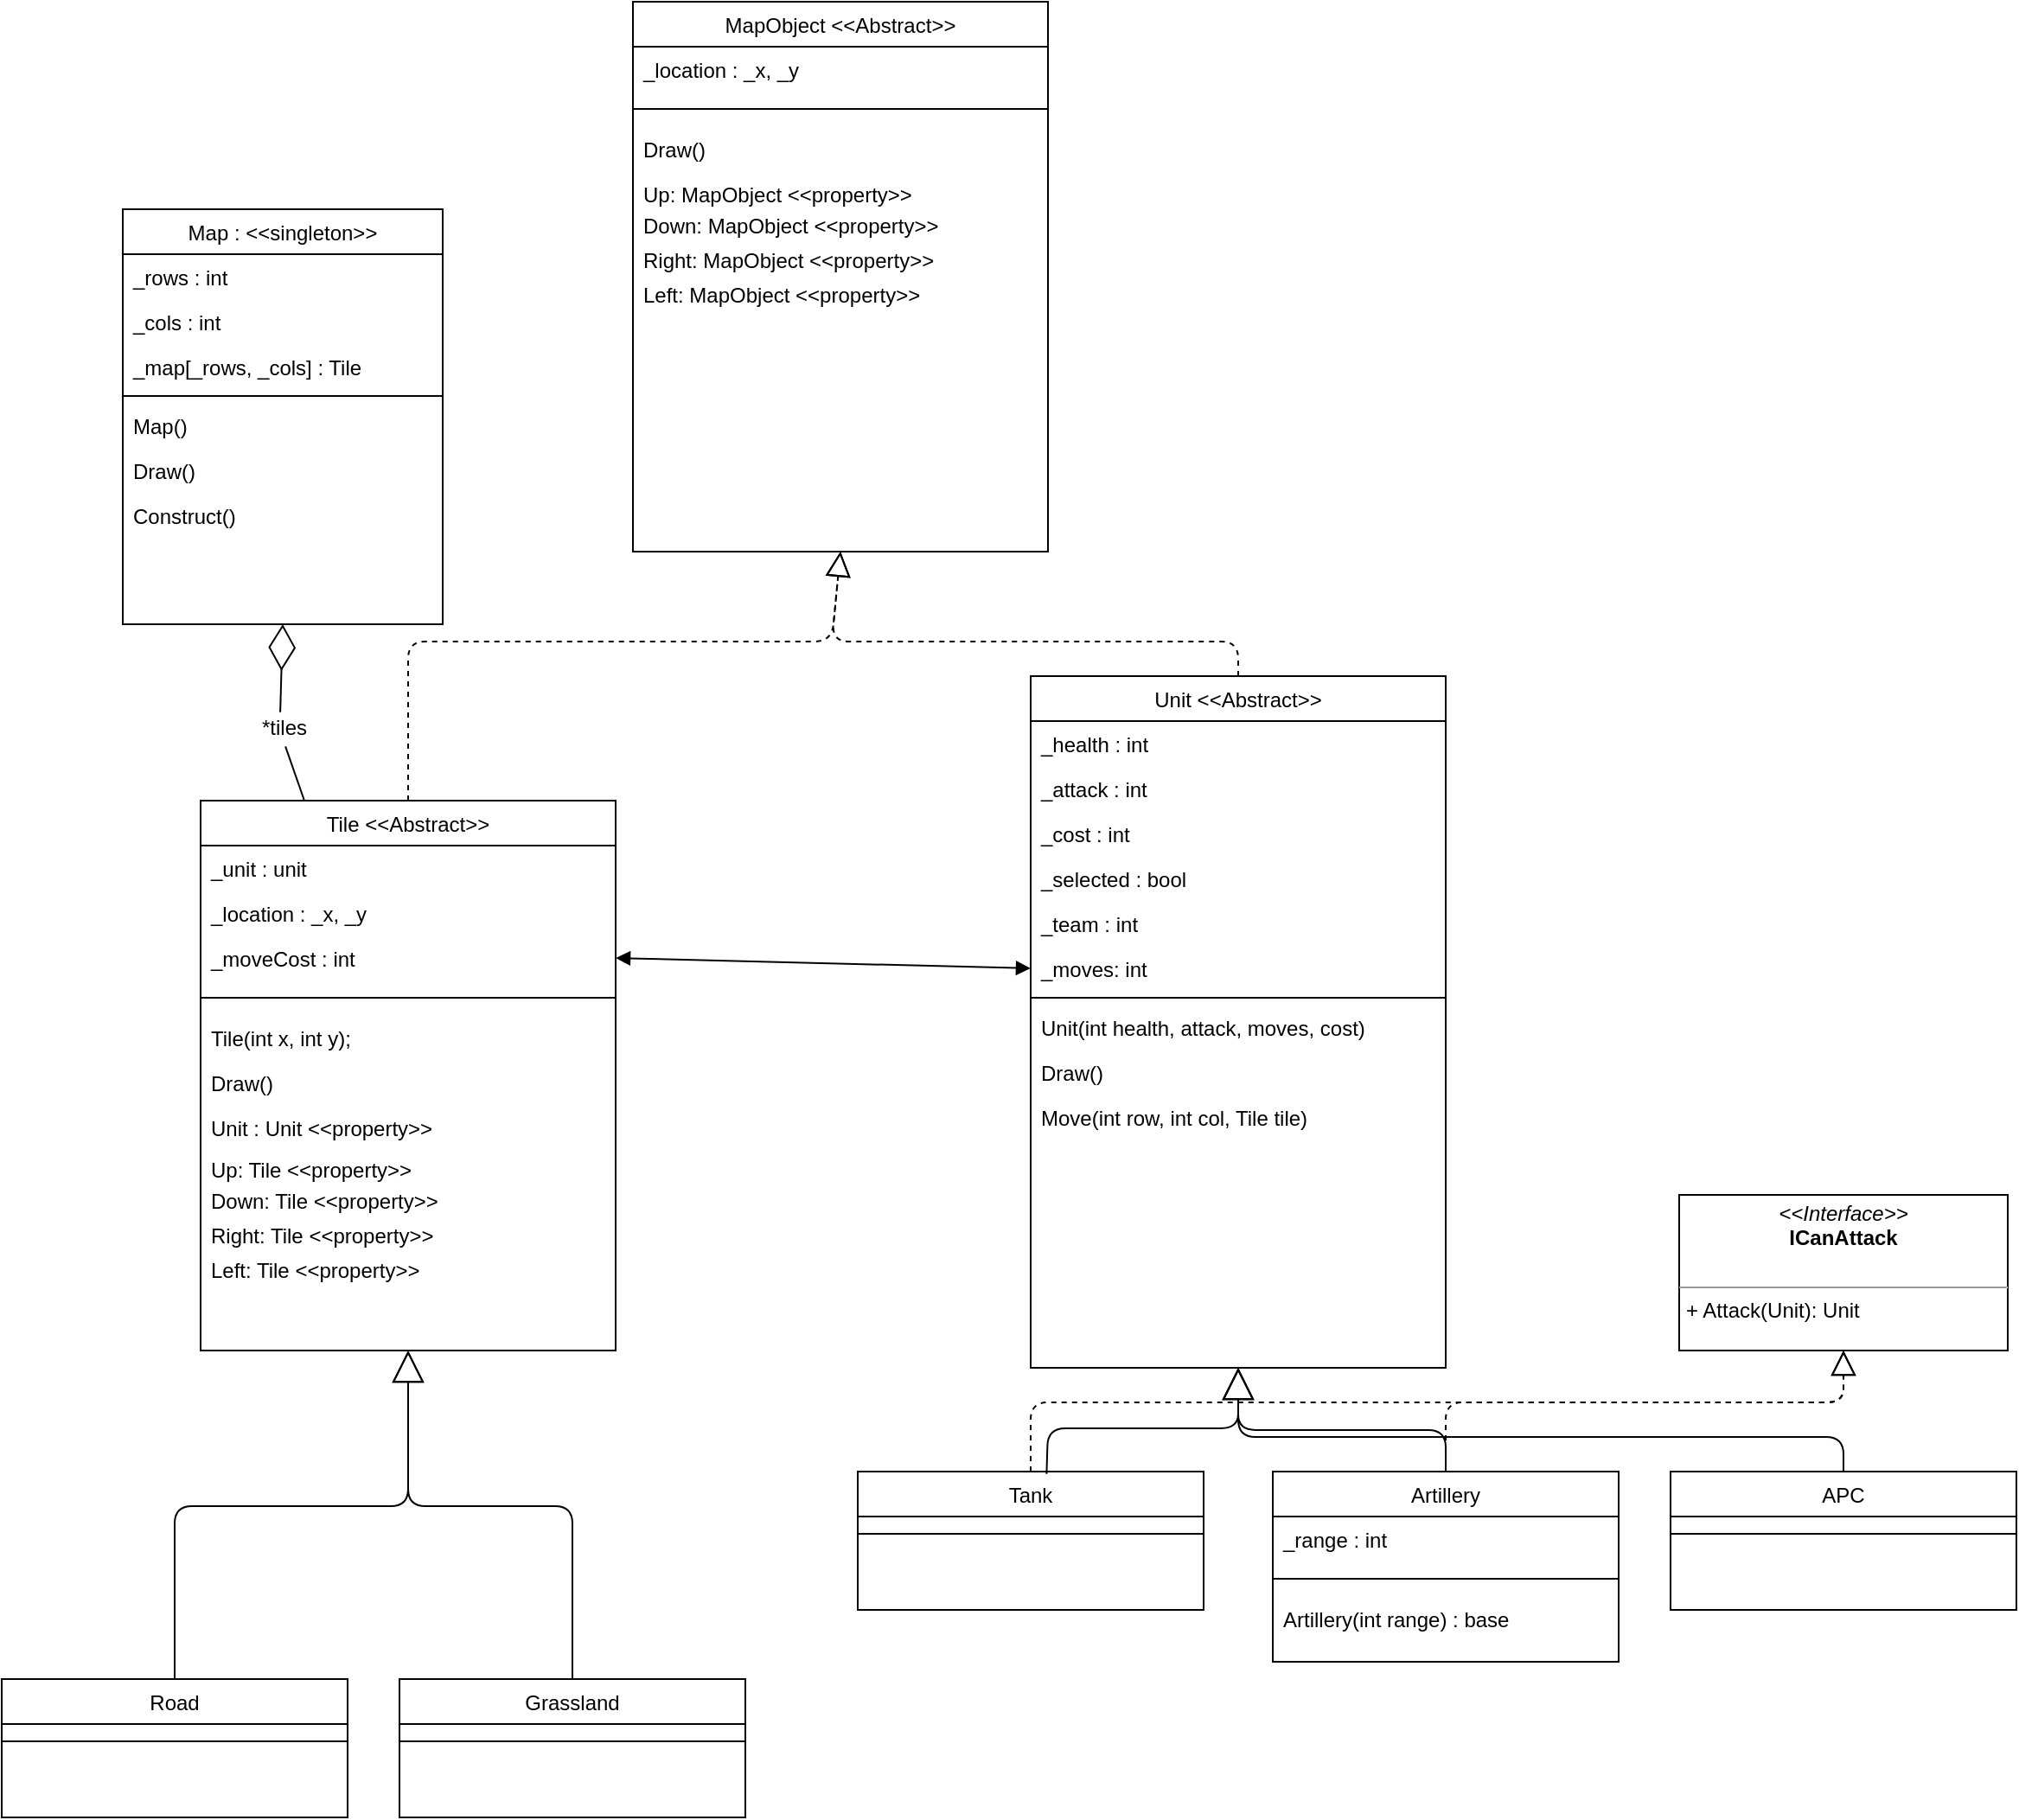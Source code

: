 <mxfile version="14.6.13" type="device"><diagram id="C5RBs43oDa-KdzZeNtuy" name="Page-1"><mxGraphModel dx="1089" dy="2133" grid="1" gridSize="10" guides="1" tooltips="1" connect="1" arrows="1" fold="1" page="1" pageScale="1" pageWidth="827" pageHeight="1169" math="0" shadow="0"><root><mxCell id="WIyWlLk6GJQsqaUBKTNV-0"/><mxCell id="WIyWlLk6GJQsqaUBKTNV-1" parent="WIyWlLk6GJQsqaUBKTNV-0"/><mxCell id="zkfFHV4jXpPFQw0GAbJ--0" value="Map : &lt;&lt;singleton&gt;&gt;" style="swimlane;fontStyle=0;align=center;verticalAlign=top;childLayout=stackLayout;horizontal=1;startSize=26;horizontalStack=0;resizeParent=1;resizeLast=0;collapsible=1;marginBottom=0;rounded=0;shadow=0;strokeWidth=1;" parent="WIyWlLk6GJQsqaUBKTNV-1" vertex="1"><mxGeometry x="75" y="-10" width="185" height="240" as="geometry"><mxRectangle x="230" y="140" width="160" height="26" as="alternateBounds"/></mxGeometry></mxCell><mxCell id="zkfFHV4jXpPFQw0GAbJ--1" value="_rows : int" style="text;align=left;verticalAlign=top;spacingLeft=4;spacingRight=4;overflow=hidden;rotatable=0;points=[[0,0.5],[1,0.5]];portConstraint=eastwest;" parent="zkfFHV4jXpPFQw0GAbJ--0" vertex="1"><mxGeometry y="26" width="185" height="26" as="geometry"/></mxCell><mxCell id="zkfFHV4jXpPFQw0GAbJ--2" value="_cols : int" style="text;align=left;verticalAlign=top;spacingLeft=4;spacingRight=4;overflow=hidden;rotatable=0;points=[[0,0.5],[1,0.5]];portConstraint=eastwest;rounded=0;shadow=0;html=0;" parent="zkfFHV4jXpPFQw0GAbJ--0" vertex="1"><mxGeometry y="52" width="185" height="26" as="geometry"/></mxCell><mxCell id="zkfFHV4jXpPFQw0GAbJ--3" value="_map[_rows, _cols] : Tile" style="text;align=left;verticalAlign=top;spacingLeft=4;spacingRight=4;overflow=hidden;rotatable=0;points=[[0,0.5],[1,0.5]];portConstraint=eastwest;rounded=0;shadow=0;html=0;" parent="zkfFHV4jXpPFQw0GAbJ--0" vertex="1"><mxGeometry y="78" width="185" height="26" as="geometry"/></mxCell><mxCell id="zkfFHV4jXpPFQw0GAbJ--4" value="" style="line;html=1;strokeWidth=1;align=left;verticalAlign=middle;spacingTop=-1;spacingLeft=3;spacingRight=3;rotatable=0;labelPosition=right;points=[];portConstraint=eastwest;" parent="zkfFHV4jXpPFQw0GAbJ--0" vertex="1"><mxGeometry y="104" width="185" height="8" as="geometry"/></mxCell><mxCell id="pNdQOkuApoeDM2l8Vdz6-3" value="Map() " style="text;align=left;verticalAlign=top;spacingLeft=4;spacingRight=4;overflow=hidden;rotatable=0;points=[[0,0.5],[1,0.5]];portConstraint=eastwest;" parent="zkfFHV4jXpPFQw0GAbJ--0" vertex="1"><mxGeometry y="112" width="185" height="26" as="geometry"/></mxCell><mxCell id="AxnGV6jgtAZ1arw-PqYF-32" value="Draw()" style="text;align=left;verticalAlign=top;spacingLeft=4;spacingRight=4;overflow=hidden;rotatable=0;points=[[0,0.5],[1,0.5]];portConstraint=eastwest;" parent="zkfFHV4jXpPFQw0GAbJ--0" vertex="1"><mxGeometry y="138" width="185" height="26" as="geometry"/></mxCell><mxCell id="HCo1Hv1QfY4u6xBJZDko-16" value="Construct()" style="text;align=left;verticalAlign=top;spacingLeft=4;spacingRight=4;overflow=hidden;rotatable=0;points=[[0,0.5],[1,0.5]];portConstraint=eastwest;" parent="zkfFHV4jXpPFQw0GAbJ--0" vertex="1"><mxGeometry y="164" width="185" height="26" as="geometry"/></mxCell><mxCell id="zkfFHV4jXpPFQw0GAbJ--6" value="Tile &lt;&lt;Abstract&gt;&gt;" style="swimlane;fontStyle=0;align=center;verticalAlign=top;childLayout=stackLayout;horizontal=1;startSize=26;horizontalStack=0;resizeParent=1;resizeLast=0;collapsible=1;marginBottom=0;rounded=0;shadow=0;strokeWidth=1;" parent="WIyWlLk6GJQsqaUBKTNV-1" vertex="1"><mxGeometry x="120" y="332" width="240" height="318" as="geometry"><mxRectangle x="130" y="380" width="160" height="26" as="alternateBounds"/></mxGeometry></mxCell><mxCell id="zkfFHV4jXpPFQw0GAbJ--7" value="_unit : unit" style="text;align=left;verticalAlign=top;spacingLeft=4;spacingRight=4;overflow=hidden;rotatable=0;points=[[0,0.5],[1,0.5]];portConstraint=eastwest;" parent="zkfFHV4jXpPFQw0GAbJ--6" vertex="1"><mxGeometry y="26" width="240" height="26" as="geometry"/></mxCell><mxCell id="zkfFHV4jXpPFQw0GAbJ--8" value="_location : _x, _y" style="text;align=left;verticalAlign=top;spacingLeft=4;spacingRight=4;overflow=hidden;rotatable=0;points=[[0,0.5],[1,0.5]];portConstraint=eastwest;rounded=0;shadow=0;html=0;" parent="zkfFHV4jXpPFQw0GAbJ--6" vertex="1"><mxGeometry y="52" width="240" height="26" as="geometry"/></mxCell><mxCell id="AxnGV6jgtAZ1arw-PqYF-1" value="_moveCost : int" style="text;align=left;verticalAlign=top;spacingLeft=4;spacingRight=4;overflow=hidden;rotatable=0;points=[[0,0.5],[1,0.5]];portConstraint=eastwest;rounded=0;shadow=0;html=0;" parent="zkfFHV4jXpPFQw0GAbJ--6" vertex="1"><mxGeometry y="78" width="240" height="26" as="geometry"/></mxCell><mxCell id="zkfFHV4jXpPFQw0GAbJ--9" value="" style="line;html=1;strokeWidth=1;align=left;verticalAlign=middle;spacingTop=-1;spacingLeft=3;spacingRight=3;rotatable=0;labelPosition=right;points=[];portConstraint=eastwest;" parent="zkfFHV4jXpPFQw0GAbJ--6" vertex="1"><mxGeometry y="104" width="240" height="20" as="geometry"/></mxCell><mxCell id="pNdQOkuApoeDM2l8Vdz6-4" value="Tile(int x, int y);" style="text;align=left;verticalAlign=top;spacingLeft=4;spacingRight=4;overflow=hidden;rotatable=0;points=[[0,0.5],[1,0.5]];portConstraint=eastwest;rounded=0;shadow=0;html=0;whiteSpace=wrap;" parent="zkfFHV4jXpPFQw0GAbJ--6" vertex="1"><mxGeometry y="124" width="240" height="26" as="geometry"/></mxCell><mxCell id="pNdQOkuApoeDM2l8Vdz6-6" value="Draw()" style="text;align=left;verticalAlign=top;spacingLeft=4;spacingRight=4;overflow=hidden;rotatable=0;points=[[0,0.5],[1,0.5]];portConstraint=eastwest;rounded=0;shadow=0;html=0;" parent="zkfFHV4jXpPFQw0GAbJ--6" vertex="1"><mxGeometry y="150" width="240" height="26" as="geometry"/></mxCell><mxCell id="HCo1Hv1QfY4u6xBJZDko-34" value="Unit : Unit &lt;&lt;property&gt;&gt;" style="text;align=left;verticalAlign=top;spacingLeft=4;spacingRight=4;overflow=hidden;rotatable=0;points=[[0,0.5],[1,0.5]];portConstraint=eastwest;rounded=0;shadow=0;html=0;" parent="zkfFHV4jXpPFQw0GAbJ--6" vertex="1"><mxGeometry y="176" width="240" height="24" as="geometry"/></mxCell><mxCell id="HCo1Hv1QfY4u6xBJZDko-43" value="Up: Tile &lt;&lt;property&gt;&gt;" style="text;align=left;verticalAlign=top;spacingLeft=4;spacingRight=4;overflow=hidden;rotatable=0;points=[[0,0.5],[1,0.5]];portConstraint=eastwest;rounded=0;shadow=0;html=0;" parent="zkfFHV4jXpPFQw0GAbJ--6" vertex="1"><mxGeometry y="200" width="240" height="18" as="geometry"/></mxCell><mxCell id="HCo1Hv1QfY4u6xBJZDko-44" value="Down: Tile &lt;&lt;property&gt;&gt;" style="text;align=left;verticalAlign=top;spacingLeft=4;spacingRight=4;overflow=hidden;rotatable=0;points=[[0,0.5],[1,0.5]];portConstraint=eastwest;rounded=0;shadow=0;html=0;" parent="zkfFHV4jXpPFQw0GAbJ--6" vertex="1"><mxGeometry y="218" width="240" height="20" as="geometry"/></mxCell><mxCell id="HCo1Hv1QfY4u6xBJZDko-46" value="Right: Tile &lt;&lt;property&gt;&gt;" style="text;align=left;verticalAlign=top;spacingLeft=4;spacingRight=4;overflow=hidden;rotatable=0;points=[[0,0.5],[1,0.5]];portConstraint=eastwest;rounded=0;shadow=0;html=0;" parent="zkfFHV4jXpPFQw0GAbJ--6" vertex="1"><mxGeometry y="238" width="240" height="20" as="geometry"/></mxCell><mxCell id="HCo1Hv1QfY4u6xBJZDko-45" value="Left: Tile &lt;&lt;property&gt;&gt;" style="text;align=left;verticalAlign=top;spacingLeft=4;spacingRight=4;overflow=hidden;rotatable=0;points=[[0,0.5],[1,0.5]];portConstraint=eastwest;rounded=0;shadow=0;html=0;" parent="zkfFHV4jXpPFQw0GAbJ--6" vertex="1"><mxGeometry y="258" width="240" height="20" as="geometry"/></mxCell><mxCell id="zkfFHV4jXpPFQw0GAbJ--13" value="Unit &lt;&lt;Abstract&gt;&gt;" style="swimlane;fontStyle=0;align=center;verticalAlign=top;childLayout=stackLayout;horizontal=1;startSize=26;horizontalStack=0;resizeParent=1;resizeLast=0;collapsible=1;marginBottom=0;rounded=0;shadow=0;strokeWidth=1;" parent="WIyWlLk6GJQsqaUBKTNV-1" vertex="1"><mxGeometry x="600" y="260" width="240" height="400" as="geometry"><mxRectangle x="340" y="380" width="170" height="26" as="alternateBounds"/></mxGeometry></mxCell><mxCell id="zkfFHV4jXpPFQw0GAbJ--14" value="_health : int&#10;" style="text;align=left;verticalAlign=top;spacingLeft=4;spacingRight=4;overflow=hidden;rotatable=0;points=[[0,0.5],[1,0.5]];portConstraint=eastwest;" parent="zkfFHV4jXpPFQw0GAbJ--13" vertex="1"><mxGeometry y="26" width="240" height="26" as="geometry"/></mxCell><mxCell id="pNdQOkuApoeDM2l8Vdz6-9" value="_attack : int" style="text;align=left;verticalAlign=top;spacingLeft=4;spacingRight=4;overflow=hidden;rotatable=0;points=[[0,0.5],[1,0.5]];portConstraint=eastwest;" parent="zkfFHV4jXpPFQw0GAbJ--13" vertex="1"><mxGeometry y="52" width="240" height="26" as="geometry"/></mxCell><mxCell id="pNdQOkuApoeDM2l8Vdz6-11" value="_cost : int" style="text;align=left;verticalAlign=top;spacingLeft=4;spacingRight=4;overflow=hidden;rotatable=0;points=[[0,0.5],[1,0.5]];portConstraint=eastwest;" parent="zkfFHV4jXpPFQw0GAbJ--13" vertex="1"><mxGeometry y="78" width="240" height="26" as="geometry"/></mxCell><mxCell id="pNdQOkuApoeDM2l8Vdz6-15" value="_selected : bool" style="text;align=left;verticalAlign=top;spacingLeft=4;spacingRight=4;overflow=hidden;rotatable=0;points=[[0,0.5],[1,0.5]];portConstraint=eastwest;" parent="zkfFHV4jXpPFQw0GAbJ--13" vertex="1"><mxGeometry y="104" width="240" height="26" as="geometry"/></mxCell><mxCell id="pNdQOkuApoeDM2l8Vdz6-18" value="_team : int" style="text;align=left;verticalAlign=top;spacingLeft=4;spacingRight=4;overflow=hidden;rotatable=0;points=[[0,0.5],[1,0.5]];portConstraint=eastwest;" parent="zkfFHV4jXpPFQw0GAbJ--13" vertex="1"><mxGeometry y="130" width="240" height="26" as="geometry"/></mxCell><mxCell id="pNdQOkuApoeDM2l8Vdz6-10" value="_moves: int" style="text;align=left;verticalAlign=top;spacingLeft=4;spacingRight=4;overflow=hidden;rotatable=0;points=[[0,0.5],[1,0.5]];portConstraint=eastwest;" parent="zkfFHV4jXpPFQw0GAbJ--13" vertex="1"><mxGeometry y="156" width="240" height="26" as="geometry"/></mxCell><mxCell id="zkfFHV4jXpPFQw0GAbJ--15" value="" style="line;html=1;strokeWidth=1;align=left;verticalAlign=middle;spacingTop=-1;spacingLeft=3;spacingRight=3;rotatable=0;labelPosition=right;points=[];portConstraint=eastwest;" parent="zkfFHV4jXpPFQw0GAbJ--13" vertex="1"><mxGeometry y="182" width="240" height="8" as="geometry"/></mxCell><mxCell id="pNdQOkuApoeDM2l8Vdz6-12" value="Unit(int health, attack, moves, cost)" style="text;align=left;verticalAlign=top;spacingLeft=4;spacingRight=4;overflow=hidden;rotatable=0;points=[[0,0.5],[1,0.5]];portConstraint=eastwest;" parent="zkfFHV4jXpPFQw0GAbJ--13" vertex="1"><mxGeometry y="190" width="240" height="26" as="geometry"/></mxCell><mxCell id="pNdQOkuApoeDM2l8Vdz6-13" value="Draw()" style="text;align=left;verticalAlign=top;spacingLeft=4;spacingRight=4;overflow=hidden;rotatable=0;points=[[0,0.5],[1,0.5]];portConstraint=eastwest;" parent="zkfFHV4jXpPFQw0GAbJ--13" vertex="1"><mxGeometry y="216" width="240" height="26" as="geometry"/></mxCell><mxCell id="pNdQOkuApoeDM2l8Vdz6-19" value="Move(int row, int col, Tile tile) " style="text;align=left;verticalAlign=top;spacingLeft=4;spacingRight=4;overflow=hidden;rotatable=0;points=[[0,0.5],[1,0.5]];portConstraint=eastwest;" parent="zkfFHV4jXpPFQw0GAbJ--13" vertex="1"><mxGeometry y="242" width="240" height="26" as="geometry"/></mxCell><mxCell id="pNdQOkuApoeDM2l8Vdz6-7" value="" style="endArrow=diamondThin;endFill=0;endSize=24;html=1;exitX=0.464;exitY=0.043;exitDx=0;exitDy=0;rounded=0;entryX=0.5;entryY=1;entryDx=0;entryDy=0;startArrow=none;exitPerimeter=0;" parent="WIyWlLk6GJQsqaUBKTNV-1" source="pNdQOkuApoeDM2l8Vdz6-8" target="zkfFHV4jXpPFQw0GAbJ--0" edge="1"><mxGeometry width="160" relative="1" as="geometry"><mxPoint x="330" y="280" as="sourcePoint"/><mxPoint x="280" y="270" as="targetPoint"/><Array as="points"/></mxGeometry></mxCell><mxCell id="AxnGV6jgtAZ1arw-PqYF-2" value="Road" style="swimlane;fontStyle=0;align=center;verticalAlign=top;childLayout=stackLayout;horizontal=1;startSize=26;horizontalStack=0;resizeParent=1;resizeLast=0;collapsible=1;marginBottom=0;rounded=0;shadow=0;strokeWidth=1;" parent="WIyWlLk6GJQsqaUBKTNV-1" vertex="1"><mxGeometry x="5" y="840" width="200" height="80" as="geometry"><mxRectangle x="130" y="380" width="160" height="26" as="alternateBounds"/></mxGeometry></mxCell><mxCell id="AxnGV6jgtAZ1arw-PqYF-7" value="" style="line;html=1;strokeWidth=1;align=left;verticalAlign=middle;spacingTop=-1;spacingLeft=3;spacingRight=3;rotatable=0;labelPosition=right;points=[];portConstraint=eastwest;" parent="AxnGV6jgtAZ1arw-PqYF-2" vertex="1"><mxGeometry y="26" width="200" height="20" as="geometry"/></mxCell><mxCell id="AxnGV6jgtAZ1arw-PqYF-10" value="Grassland" style="swimlane;fontStyle=0;align=center;verticalAlign=top;childLayout=stackLayout;horizontal=1;startSize=26;horizontalStack=0;resizeParent=1;resizeLast=0;collapsible=1;marginBottom=0;rounded=0;shadow=0;strokeWidth=1;" parent="WIyWlLk6GJQsqaUBKTNV-1" vertex="1"><mxGeometry x="235" y="840" width="200" height="80" as="geometry"><mxRectangle x="130" y="380" width="160" height="26" as="alternateBounds"/></mxGeometry></mxCell><mxCell id="AxnGV6jgtAZ1arw-PqYF-15" value="" style="line;html=1;strokeWidth=1;align=left;verticalAlign=middle;spacingTop=-1;spacingLeft=3;spacingRight=3;rotatable=0;labelPosition=right;points=[];portConstraint=eastwest;" parent="AxnGV6jgtAZ1arw-PqYF-10" vertex="1"><mxGeometry y="26" width="200" height="20" as="geometry"/></mxCell><mxCell id="AxnGV6jgtAZ1arw-PqYF-19" value="" style="endArrow=block;endSize=16;endFill=0;html=1;entryX=0.5;entryY=1;entryDx=0;entryDy=0;exitX=0.5;exitY=0;exitDx=0;exitDy=0;" parent="WIyWlLk6GJQsqaUBKTNV-1" source="AxnGV6jgtAZ1arw-PqYF-2" target="zkfFHV4jXpPFQw0GAbJ--6" edge="1"><mxGeometry width="160" relative="1" as="geometry"><mxPoint x="60" y="670" as="sourcePoint"/><mxPoint x="220" y="670" as="targetPoint"/><Array as="points"><mxPoint x="105" y="740"/><mxPoint x="240" y="740"/></Array></mxGeometry></mxCell><mxCell id="AxnGV6jgtAZ1arw-PqYF-22" value="" style="endArrow=block;endSize=16;endFill=0;html=1;exitX=0.5;exitY=0;exitDx=0;exitDy=0;entryX=0.5;entryY=1;entryDx=0;entryDy=0;" parent="WIyWlLk6GJQsqaUBKTNV-1" source="AxnGV6jgtAZ1arw-PqYF-10" target="zkfFHV4jXpPFQw0GAbJ--6" edge="1"><mxGeometry width="160" relative="1" as="geometry"><mxPoint x="120" y="700" as="sourcePoint"/><mxPoint x="220" y="590" as="targetPoint"/><Array as="points"><mxPoint x="335" y="740"/><mxPoint x="240" y="740"/></Array></mxGeometry></mxCell><mxCell id="AxnGV6jgtAZ1arw-PqYF-23" value="Tank" style="swimlane;fontStyle=0;align=center;verticalAlign=top;childLayout=stackLayout;horizontal=1;startSize=26;horizontalStack=0;resizeParent=1;resizeLast=0;collapsible=1;marginBottom=0;rounded=0;shadow=0;strokeWidth=1;" parent="WIyWlLk6GJQsqaUBKTNV-1" vertex="1"><mxGeometry x="500" y="720" width="200" height="80" as="geometry"><mxRectangle x="130" y="380" width="160" height="26" as="alternateBounds"/></mxGeometry></mxCell><mxCell id="AxnGV6jgtAZ1arw-PqYF-24" value="" style="line;html=1;strokeWidth=1;align=left;verticalAlign=middle;spacingTop=-1;spacingLeft=3;spacingRight=3;rotatable=0;labelPosition=right;points=[];portConstraint=eastwest;" parent="AxnGV6jgtAZ1arw-PqYF-23" vertex="1"><mxGeometry y="26" width="200" height="20" as="geometry"/></mxCell><mxCell id="AxnGV6jgtAZ1arw-PqYF-25" value="Artillery" style="swimlane;fontStyle=0;align=center;verticalAlign=top;childLayout=stackLayout;horizontal=1;startSize=26;horizontalStack=0;resizeParent=1;resizeLast=0;collapsible=1;marginBottom=0;rounded=0;shadow=0;strokeWidth=1;" parent="WIyWlLk6GJQsqaUBKTNV-1" vertex="1"><mxGeometry x="740" y="720" width="200" height="110" as="geometry"><mxRectangle x="130" y="380" width="160" height="26" as="alternateBounds"/></mxGeometry></mxCell><mxCell id="AxnGV6jgtAZ1arw-PqYF-29" value="_range : int" style="text;align=left;verticalAlign=top;spacingLeft=4;spacingRight=4;overflow=hidden;rotatable=0;points=[[0,0.5],[1,0.5]];portConstraint=eastwest;" parent="AxnGV6jgtAZ1arw-PqYF-25" vertex="1"><mxGeometry y="26" width="200" height="26" as="geometry"/></mxCell><mxCell id="AxnGV6jgtAZ1arw-PqYF-26" value="" style="line;html=1;strokeWidth=1;align=left;verticalAlign=middle;spacingTop=-1;spacingLeft=3;spacingRight=3;rotatable=0;labelPosition=right;points=[];portConstraint=eastwest;" parent="AxnGV6jgtAZ1arw-PqYF-25" vertex="1"><mxGeometry y="52" width="200" height="20" as="geometry"/></mxCell><mxCell id="AxnGV6jgtAZ1arw-PqYF-30" value="Artillery(int range) : base" style="text;align=left;verticalAlign=top;spacingLeft=4;spacingRight=4;overflow=hidden;rotatable=0;points=[[0,0.5],[1,0.5]];portConstraint=eastwest;" parent="AxnGV6jgtAZ1arw-PqYF-25" vertex="1"><mxGeometry y="72" width="200" height="26" as="geometry"/></mxCell><mxCell id="AxnGV6jgtAZ1arw-PqYF-27" value="" style="endArrow=block;endSize=16;endFill=0;html=1;exitX=0.5;exitY=0;exitDx=0;exitDy=0;entryX=0.5;entryY=1;entryDx=0;entryDy=0;" parent="WIyWlLk6GJQsqaUBKTNV-1" source="AxnGV6jgtAZ1arw-PqYF-25" target="zkfFHV4jXpPFQw0GAbJ--13" edge="1"><mxGeometry width="160" relative="1" as="geometry"><mxPoint x="840" y="756" as="sourcePoint"/><mxPoint x="770" y="670" as="targetPoint"/><Array as="points"><mxPoint x="840" y="696"/><mxPoint x="720" y="696"/></Array></mxGeometry></mxCell><mxCell id="AxnGV6jgtAZ1arw-PqYF-28" value="" style="endArrow=block;endSize=16;endFill=0;html=1;exitX=0.546;exitY=0.017;exitDx=0;exitDy=0;exitPerimeter=0;entryX=0.5;entryY=1;entryDx=0;entryDy=0;" parent="WIyWlLk6GJQsqaUBKTNV-1" source="AxnGV6jgtAZ1arw-PqYF-23" target="zkfFHV4jXpPFQw0GAbJ--13" edge="1"><mxGeometry width="160" relative="1" as="geometry"><mxPoint x="610" y="755" as="sourcePoint"/><mxPoint x="740" y="660" as="targetPoint"/><Array as="points"><mxPoint x="610" y="695"/><mxPoint x="720" y="695"/></Array></mxGeometry></mxCell><mxCell id="pNdQOkuApoeDM2l8Vdz6-8" value="*tiles" style="text;html=1;align=center;verticalAlign=middle;resizable=0;points=[];autosize=1;strokeColor=none;" parent="WIyWlLk6GJQsqaUBKTNV-1" vertex="1"><mxGeometry x="147.5" y="280" width="40" height="20" as="geometry"/></mxCell><mxCell id="HCo1Hv1QfY4u6xBJZDko-7" value="" style="endArrow=none;endFill=0;endSize=24;html=1;exitX=0.25;exitY=0;exitDx=0;exitDy=0;rounded=0;entryX=0.539;entryY=1.036;entryDx=0;entryDy=0;entryPerimeter=0;" parent="WIyWlLk6GJQsqaUBKTNV-1" source="zkfFHV4jXpPFQw0GAbJ--6" target="pNdQOkuApoeDM2l8Vdz6-8" edge="1"><mxGeometry width="160" relative="1" as="geometry"><mxPoint x="225" y="330" as="sourcePoint"/><mxPoint x="225" y="240" as="targetPoint"/><Array as="points"/></mxGeometry></mxCell><mxCell id="HCo1Hv1QfY4u6xBJZDko-32" value="&lt;p style=&quot;margin: 0px ; margin-top: 4px ; text-align: center&quot;&gt;&lt;i&gt;&amp;lt;&amp;lt;Interface&amp;gt;&amp;gt;&lt;/i&gt;&lt;br&gt;&lt;b&gt;ICanAttack&lt;/b&gt;&lt;/p&gt;&lt;br&gt;&lt;hr size=&quot;1&quot;&gt;&lt;p style=&quot;margin: 0px ; margin-left: 4px&quot;&gt;+ Attack(Unit): Unit&lt;/p&gt;" style="verticalAlign=top;align=left;overflow=fill;fontSize=12;fontFamily=Helvetica;html=1;" parent="WIyWlLk6GJQsqaUBKTNV-1" vertex="1"><mxGeometry x="975" y="560" width="190" height="90" as="geometry"/></mxCell><mxCell id="HCo1Hv1QfY4u6xBJZDko-35" value="APC" style="swimlane;fontStyle=0;align=center;verticalAlign=top;childLayout=stackLayout;horizontal=1;startSize=26;horizontalStack=0;resizeParent=1;resizeLast=0;collapsible=1;marginBottom=0;rounded=0;shadow=0;strokeWidth=1;" parent="WIyWlLk6GJQsqaUBKTNV-1" vertex="1"><mxGeometry x="970" y="720" width="200" height="80" as="geometry"><mxRectangle x="130" y="380" width="160" height="26" as="alternateBounds"/></mxGeometry></mxCell><mxCell id="HCo1Hv1QfY4u6xBJZDko-36" value="" style="line;html=1;strokeWidth=1;align=left;verticalAlign=middle;spacingTop=-1;spacingLeft=3;spacingRight=3;rotatable=0;labelPosition=right;points=[];portConstraint=eastwest;" parent="HCo1Hv1QfY4u6xBJZDko-35" vertex="1"><mxGeometry y="26" width="200" height="20" as="geometry"/></mxCell><mxCell id="HCo1Hv1QfY4u6xBJZDko-38" value="" style="endArrow=block;dashed=1;endFill=0;endSize=12;html=1;entryX=0.5;entryY=1;entryDx=0;entryDy=0;exitX=0.5;exitY=0;exitDx=0;exitDy=0;" parent="WIyWlLk6GJQsqaUBKTNV-1" source="AxnGV6jgtAZ1arw-PqYF-25" target="HCo1Hv1QfY4u6xBJZDko-32" edge="1"><mxGeometry width="160" relative="1" as="geometry"><mxPoint x="620" y="680" as="sourcePoint"/><mxPoint x="890" y="670" as="targetPoint"/><Array as="points"><mxPoint x="840" y="680"/><mxPoint x="1070" y="680"/></Array></mxGeometry></mxCell><mxCell id="HCo1Hv1QfY4u6xBJZDko-39" value="" style="endArrow=block;dashed=1;endFill=0;endSize=12;html=1;entryX=0.5;entryY=1;entryDx=0;entryDy=0;exitX=0.5;exitY=0;exitDx=0;exitDy=0;" parent="WIyWlLk6GJQsqaUBKTNV-1" source="AxnGV6jgtAZ1arw-PqYF-23" target="HCo1Hv1QfY4u6xBJZDko-32" edge="1"><mxGeometry width="160" relative="1" as="geometry"><mxPoint x="850" y="730" as="sourcePoint"/><mxPoint x="1080" y="660" as="targetPoint"/><Array as="points"><mxPoint x="600" y="680"/><mxPoint x="1070" y="680"/></Array></mxGeometry></mxCell><mxCell id="HCo1Hv1QfY4u6xBJZDko-41" value="" style="endArrow=block;endSize=16;endFill=0;html=1;exitX=0.5;exitY=0;exitDx=0;exitDy=0;entryX=0.5;entryY=1;entryDx=0;entryDy=0;" parent="WIyWlLk6GJQsqaUBKTNV-1" source="HCo1Hv1QfY4u6xBJZDko-35" target="zkfFHV4jXpPFQw0GAbJ--13" edge="1"><mxGeometry width="160" relative="1" as="geometry"><mxPoint x="1040" y="710" as="sourcePoint"/><mxPoint x="920" y="650" as="targetPoint"/><Array as="points"><mxPoint x="1070" y="700"/><mxPoint x="720" y="700"/></Array></mxGeometry></mxCell><mxCell id="HCo1Hv1QfY4u6xBJZDko-42" value="" style="endArrow=block;startArrow=block;endFill=1;startFill=1;html=1;exitX=1;exitY=0.5;exitDx=0;exitDy=0;entryX=0;entryY=0.5;entryDx=0;entryDy=0;" parent="WIyWlLk6GJQsqaUBKTNV-1" source="AxnGV6jgtAZ1arw-PqYF-1" target="pNdQOkuApoeDM2l8Vdz6-10" edge="1"><mxGeometry width="160" relative="1" as="geometry"><mxPoint x="390" y="520" as="sourcePoint"/><mxPoint x="600" y="429" as="targetPoint"/><Array as="points"/></mxGeometry></mxCell><mxCell id="HCo1Hv1QfY4u6xBJZDko-48" value="" style="endArrow=block;dashed=1;endFill=0;endSize=12;html=1;exitX=0.5;exitY=0;exitDx=0;exitDy=0;entryX=0.5;entryY=1;entryDx=0;entryDy=0;" parent="WIyWlLk6GJQsqaUBKTNV-1" source="zkfFHV4jXpPFQw0GAbJ--6" target="qF6WTOg2HYPqYOCbVplI-0" edge="1"><mxGeometry width="160" relative="1" as="geometry"><mxPoint x="400" y="480" as="sourcePoint"/><mxPoint x="485" y="180" as="targetPoint"/><Array as="points"><mxPoint x="240" y="240"/><mxPoint x="485" y="240"/></Array></mxGeometry></mxCell><mxCell id="HCo1Hv1QfY4u6xBJZDko-49" value="" style="endArrow=block;dashed=1;endFill=0;endSize=12;html=1;exitX=0.5;exitY=0;exitDx=0;exitDy=0;entryX=0.5;entryY=1;entryDx=0;entryDy=0;" parent="WIyWlLk6GJQsqaUBKTNV-1" source="zkfFHV4jXpPFQw0GAbJ--13" target="qF6WTOg2HYPqYOCbVplI-0" edge="1"><mxGeometry width="160" relative="1" as="geometry"><mxPoint x="250" y="342" as="sourcePoint"/><mxPoint x="485" y="180" as="targetPoint"/><Array as="points"><mxPoint x="720" y="240"/><mxPoint x="485" y="240"/></Array></mxGeometry></mxCell><mxCell id="qF6WTOg2HYPqYOCbVplI-0" value="MapObject &lt;&lt;Abstract&gt;&gt;" style="swimlane;fontStyle=0;align=center;verticalAlign=top;childLayout=stackLayout;horizontal=1;startSize=26;horizontalStack=0;resizeParent=1;resizeLast=0;collapsible=1;marginBottom=0;rounded=0;shadow=0;strokeWidth=1;" vertex="1" parent="WIyWlLk6GJQsqaUBKTNV-1"><mxGeometry x="370" y="-130" width="240" height="318" as="geometry"><mxRectangle x="130" y="380" width="160" height="26" as="alternateBounds"/></mxGeometry></mxCell><mxCell id="qF6WTOg2HYPqYOCbVplI-2" value="_location : _x, _y" style="text;align=left;verticalAlign=top;spacingLeft=4;spacingRight=4;overflow=hidden;rotatable=0;points=[[0,0.5],[1,0.5]];portConstraint=eastwest;rounded=0;shadow=0;html=0;" vertex="1" parent="qF6WTOg2HYPqYOCbVplI-0"><mxGeometry y="26" width="240" height="26" as="geometry"/></mxCell><mxCell id="qF6WTOg2HYPqYOCbVplI-4" value="" style="line;html=1;strokeWidth=1;align=left;verticalAlign=middle;spacingTop=-1;spacingLeft=3;spacingRight=3;rotatable=0;labelPosition=right;points=[];portConstraint=eastwest;" vertex="1" parent="qF6WTOg2HYPqYOCbVplI-0"><mxGeometry y="52" width="240" height="20" as="geometry"/></mxCell><mxCell id="qF6WTOg2HYPqYOCbVplI-6" value="Draw()" style="text;align=left;verticalAlign=top;spacingLeft=4;spacingRight=4;overflow=hidden;rotatable=0;points=[[0,0.5],[1,0.5]];portConstraint=eastwest;rounded=0;shadow=0;html=0;" vertex="1" parent="qF6WTOg2HYPqYOCbVplI-0"><mxGeometry y="72" width="240" height="26" as="geometry"/></mxCell><mxCell id="qF6WTOg2HYPqYOCbVplI-8" value="Up: MapObject &lt;&lt;property&gt;&gt;" style="text;align=left;verticalAlign=top;spacingLeft=4;spacingRight=4;overflow=hidden;rotatable=0;points=[[0,0.5],[1,0.5]];portConstraint=eastwest;rounded=0;shadow=0;html=0;" vertex="1" parent="qF6WTOg2HYPqYOCbVplI-0"><mxGeometry y="98" width="240" height="18" as="geometry"/></mxCell><mxCell id="qF6WTOg2HYPqYOCbVplI-9" value="Down: MapObject &lt;&lt;property&gt;&gt;" style="text;align=left;verticalAlign=top;spacingLeft=4;spacingRight=4;overflow=hidden;rotatable=0;points=[[0,0.5],[1,0.5]];portConstraint=eastwest;rounded=0;shadow=0;html=0;" vertex="1" parent="qF6WTOg2HYPqYOCbVplI-0"><mxGeometry y="116" width="240" height="20" as="geometry"/></mxCell><mxCell id="qF6WTOg2HYPqYOCbVplI-10" value="Right: MapObject &lt;&lt;property&gt;&gt;" style="text;align=left;verticalAlign=top;spacingLeft=4;spacingRight=4;overflow=hidden;rotatable=0;points=[[0,0.5],[1,0.5]];portConstraint=eastwest;rounded=0;shadow=0;html=0;" vertex="1" parent="qF6WTOg2HYPqYOCbVplI-0"><mxGeometry y="136" width="240" height="20" as="geometry"/></mxCell><mxCell id="qF6WTOg2HYPqYOCbVplI-11" value="Left: MapObject &lt;&lt;property&gt;&gt;" style="text;align=left;verticalAlign=top;spacingLeft=4;spacingRight=4;overflow=hidden;rotatable=0;points=[[0,0.5],[1,0.5]];portConstraint=eastwest;rounded=0;shadow=0;html=0;" vertex="1" parent="qF6WTOg2HYPqYOCbVplI-0"><mxGeometry y="156" width="240" height="20" as="geometry"/></mxCell></root></mxGraphModel></diagram></mxfile>